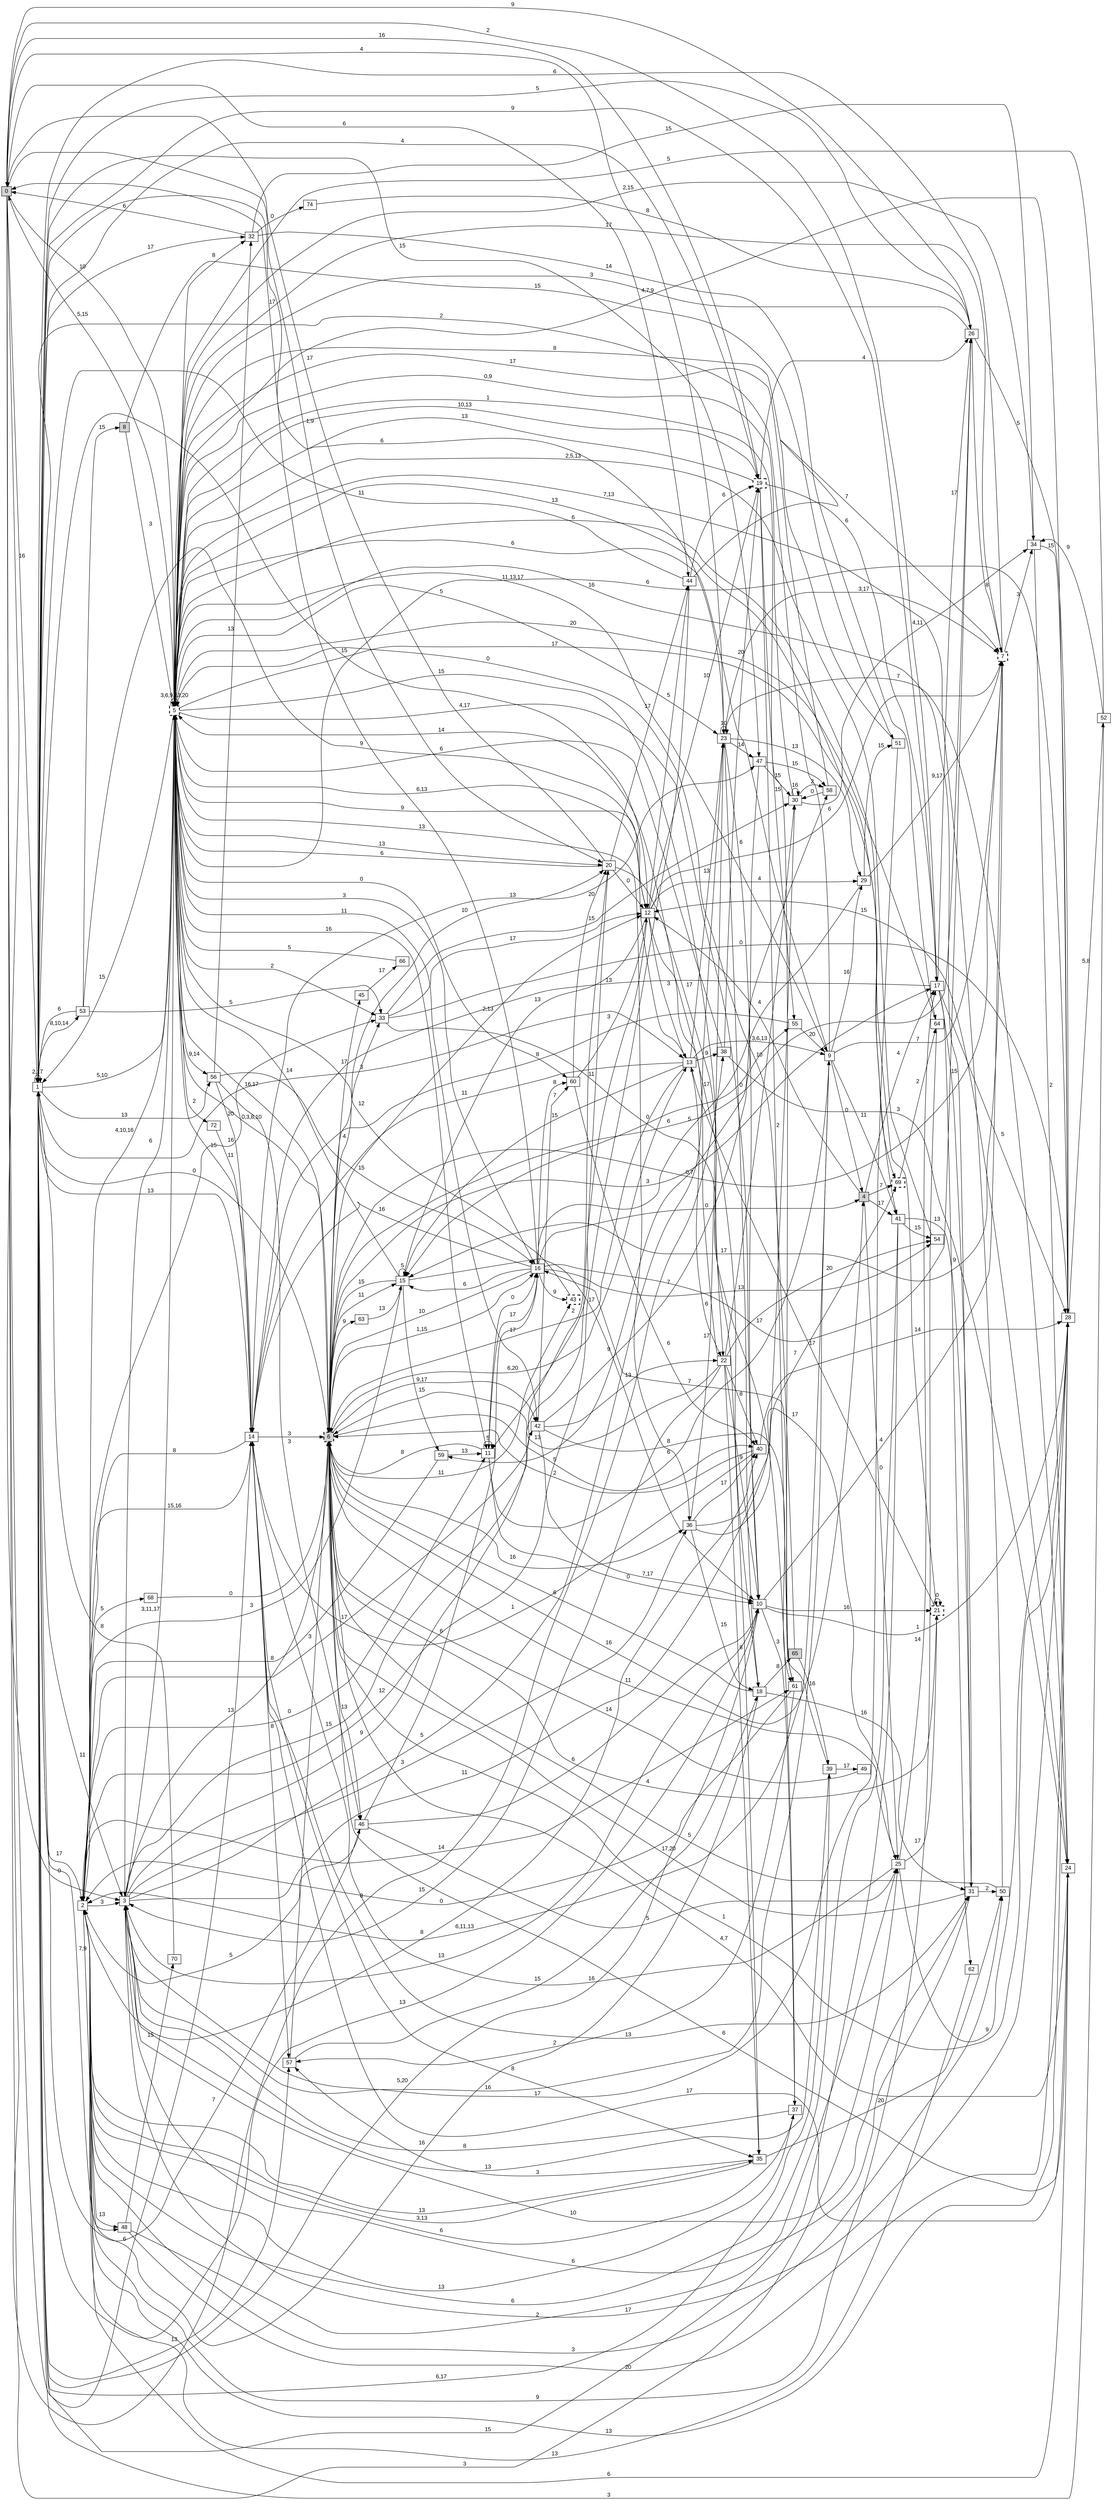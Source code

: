 digraph "NDFA" {
  rankdir=LR
  node [shape=box width=0.1 height=0.1 fontname=Arial]
  edge [fontname=Arial]
/* Estados */
 s0 [label="0" style="filled"] /* I:1 F:0 D:0 */
 s1 [label="1" ] /* I:0 F:0 D:0 */
 s2 [label="2" ] /* I:0 F:0 D:0 */
 s3 [label="3" ] /* I:0 F:0 D:0 */
 s4 [label="4" style="filled"] /* I:1 F:0 D:0 */
 s5 [label="5" style="bold,dashed"] /* I:0 F:1 D:0 */
 s6 [label="6" style="filled,bold,dashed"] /* I:1 F:1 D:0 */
 s7 [label="7" style="bold,dashed"] /* I:0 F:1 D:0 */
 s8 [label="8" style="filled"] /* I:1 F:0 D:0 */
 s9 [label="9" ] /* I:0 F:0 D:0 */
 s10 [label="10" ] /* I:0 F:0 D:0 */
 s11 [label="11" ] /* I:0 F:0 D:0 */
 s12 [label="12" ] /* I:0 F:0 D:0 */
 s13 [label="13" ] /* I:0 F:0 D:0 */
 s14 [label="14" ] /* I:0 F:0 D:0 */
 s15 [label="15" ] /* I:0 F:0 D:0 */
 s16 [label="16" ] /* I:0 F:0 D:0 */
 s17 [label="17" ] /* I:0 F:0 D:0 */
 s18 [label="18" ] /* I:0 F:0 D:0 */
 s19 [label="19" style="bold,dashed"] /* I:0 F:1 D:0 */
 s20 [label="20" ] /* I:0 F:0 D:0 */
 s21 [label="21" style="bold,dashed"] /* I:0 F:1 D:0 */
 s22 [label="22" ] /* I:0 F:0 D:0 */
 s23 [label="23" ] /* I:0 F:0 D:0 */
 s24 [label="24" ] /* I:0 F:0 D:0 */
 s25 [label="25" ] /* I:0 F:0 D:0 */
 s26 [label="26" ] /* I:0 F:0 D:0 */
 s28 [label="28" ] /* I:0 F:0 D:0 */
 s29 [label="29" ] /* I:0 F:0 D:0 */
 s30 [label="30" ] /* I:0 F:0 D:0 */
 s31 [label="31" ] /* I:0 F:0 D:0 */
 s32 [label="32" ] /* I:0 F:0 D:0 */
 s33 [label="33" ] /* I:0 F:0 D:0 */
 s34 [label="34" ] /* I:0 F:0 D:0 */
 s35 [label="35" ] /* I:0 F:0 D:0 */
 s36 [label="36" ] /* I:0 F:0 D:0 */
 s37 [label="37" ] /* I:0 F:0 D:0 */
 s38 [label="38" ] /* I:0 F:0 D:0 */
 s39 [label="39" ] /* I:0 F:0 D:0 */
 s40 [label="40" ] /* I:0 F:0 D:0 */
 s41 [label="41" ] /* I:0 F:0 D:0 */
 s42 [label="42" ] /* I:0 F:0 D:0 */
 s43 [label="43" style="bold,dashed"] /* I:0 F:1 D:0 */
 s44 [label="44" ] /* I:0 F:0 D:0 */
 s45 [label="45" ] /* I:0 F:0 D:0 */
 s46 [label="46" ] /* I:0 F:0 D:0 */
 s47 [label="47" ] /* I:0 F:0 D:0 */
 s48 [label="48" ] /* I:0 F:0 D:0 */
 s49 [label="49" ] /* I:0 F:0 D:0 */
 s50 [label="50" ] /* I:0 F:0 D:0 */
 s51 [label="51" ] /* I:0 F:0 D:0 */
 s52 [label="52" ] /* I:0 F:0 D:0 */
 s53 [label="53" ] /* I:0 F:0 D:0 */
 s54 [label="54" ] /* I:0 F:0 D:0 */
 s55 [label="55" ] /* I:0 F:0 D:0 */
 s56 [label="56" ] /* I:0 F:0 D:0 */
 s57 [label="57" ] /* I:0 F:0 D:0 */
 s58 [label="58" ] /* I:0 F:0 D:0 */
 s59 [label="59" ] /* I:0 F:0 D:0 */
 s60 [label="60" ] /* I:0 F:0 D:0 */
 s61 [label="61" ] /* I:0 F:0 D:0 */
 s62 [label="62" ] /* I:0 F:0 D:0 */
 s63 [label="63" ] /* I:0 F:0 D:0 */
 s64 [label="64" ] /* I:0 F:0 D:0 */
 s65 [label="65" style="filled"] /* I:1 F:0 D:0 */
 s66 [label="66" ] /* I:0 F:0 D:0 */
 s68 [label="68" ] /* I:0 F:0 D:0 */
 s69 [label="69" style="bold,dashed"] /* I:0 F:1 D:0 */
 s70 [label="70" ] /* I:0 F:0 D:0 */
 s72 [label="72" ] /* I:0 F:0 D:0 */
 s74 [label="74" ] /* I:0 F:0 D:0 */
/* Transiciones */
  s0 -> s1 [label="16"]
  s0 -> s3 [label="0"]
  s0 -> s5 [label="10"]
  s0 -> s14 [label="6"]
  s0 -> s17 [label="2"]
  s0 -> s19 [label="16"]
  s0 -> s20 [label="1,9"]
  s0 -> s23 [label="4"]
  s0 -> s25 [label="3"]
  s0 -> s38 [label="8"]
  s0 -> s44 [label="6"]
  s1 -> s1 [label="2,17"]
  s1 -> s2 [label="17"]
  s1 -> s3 [label="11"]
  s1 -> s5 [label="5,10"]
  s1 -> s10 [label="5,20"]
  s1 -> s12 [label="15"]
  s1 -> s13 [label="3"]
  s1 -> s14 [label="13"]
  s1 -> s17 [label="9"]
  s1 -> s23 [label="6"]
  s1 -> s26 [label="5"]
  s1 -> s32 [label="17"]
  s1 -> s39 [label="6,17"]
  s1 -> s46 [label="7"]
  s1 -> s47 [label="15"]
  s1 -> s48 [label="7,9"]
  s1 -> s53 [label="8,10,14"]
  s1 -> s56 [label="13"]
  s1 -> s57 [label="13"]
  s2 -> s3 [label="3"]
  s2 -> s5 [label="4,10,16"]
  s2 -> s11 [label="0"]
  s2 -> s14 [label="15,16"]
  s2 -> s28 [label="13"]
  s2 -> s33 [label="16"]
  s2 -> s35 [label="13"]
  s2 -> s37 [label="6"]
  s2 -> s40 [label="8"]
  s2 -> s48 [label="13"]
  s2 -> s50 [label="3"]
  s2 -> s61 [label="14"]
  s2 -> s68 [label="5"]
  s3 -> s5 [label="3,11,17"]
  s3 -> s6 [label="13"]
  s3 -> s20 [label="9"]
  s3 -> s23 [label="5"]
  s3 -> s30 [label="11"]
  s3 -> s31 [label="10"]
  s3 -> s36 [label="3"]
  s3 -> s42 [label="15"]
  s4 -> s12 [label="4"]
  s4 -> s17 [label="4"]
  s4 -> s25 [label="0"]
  s4 -> s41 [label="17"]
  s4 -> s69 [label="7"]
  s5 -> s0 [label="5,15"]
  s5 -> s1 [label="15"]
  s5 -> s3 [label="6"]
  s5 -> s5 [label="3,6,9,13,20"]
  s5 -> s6 [label="16,17"]
  s5 -> s9 [label="11,13,17"]
  s5 -> s10 [label="4,17"]
  s5 -> s11 [label="16"]
  s5 -> s12 [label="9"]
  s5 -> s13 [label="6,13"]
  s5 -> s16 [label="3"]
  s5 -> s19 [label="10,13"]
  s5 -> s20 [label="13"]
  s5 -> s21 [label="6"]
  s5 -> s22 [label="15"]
  s5 -> s23 [label="5"]
  s5 -> s28 [label="6"]
  s5 -> s32 [label="8"]
  s5 -> s33 [label="2"]
  s5 -> s36 [label="13"]
  s5 -> s41 [label="13"]
  s5 -> s42 [label="11"]
  s5 -> s56 [label="9,14"]
  s5 -> s60 [label="0"]
  s5 -> s69 [label="17"]
  s5 -> s72 [label="2"]
  s6 -> s1 [label="0"]
  s6 -> s4 [label="16"]
  s6 -> s5 [label="0,3,8,10"]
  s6 -> s7 [label="0,7"]
  s6 -> s12 [label="2,13"]
  s6 -> s13 [label="6,20"]
  s6 -> s15 [label="11"]
  s6 -> s16 [label="1,15"]
  s6 -> s17 [label="3"]
  s6 -> s20 [label="10"]
  s6 -> s21 [label="4"]
  s6 -> s24 [label="6"]
  s6 -> s28 [label="1"]
  s6 -> s33 [label="4"]
  s6 -> s36 [label="16"]
  s6 -> s40 [label="5"]
  s6 -> s42 [label="9,17"]
  s6 -> s43 [label="11"]
  s6 -> s45 [label="17"]
  s6 -> s46 [label="13"]
  s6 -> s63 [label="9"]
  s7 -> s1 [label="6"]
  s7 -> s5 [label="17"]
  s7 -> s15 [label="17"]
  s7 -> s34 [label="3"]
  s8 -> s5 [label="3"]
  s8 -> s51 [label="15"]
  s9 -> s1 [label="2"]
  s9 -> s2 [label="6,11,13"]
  s9 -> s3 [label="16"]
  s9 -> s4 [label="0"]
  s9 -> s5 [label="6"]
  s9 -> s7 [label="7"]
  s9 -> s29 [label="16"]
  s9 -> s41 [label="11"]
  s10 -> s1 [label="13"]
  s10 -> s3 [label="13"]
  s10 -> s7 [label="4"]
  s10 -> s21 [label="16"]
  s10 -> s28 [label="1"]
  s10 -> s37 [label="3"]
  s11 -> s6 [label="8"]
  s11 -> s9 [label="6"]
  s11 -> s10 [label="0"]
  s11 -> s11 [label="5"]
  s11 -> s16 [label="0"]
  s12 -> s7 [label="6"]
  s12 -> s11 [label="2"]
  s12 -> s13 [label="3"]
  s12 -> s15 [label="13"]
  s12 -> s18 [label="17"]
  s12 -> s19 [label="10"]
  s12 -> s29 [label="4"]
  s12 -> s44 [label="5"]
  s13 -> s6 [label="17"]
  s13 -> s9 [label="3,6,13"]
  s13 -> s14 [label="11"]
  s13 -> s15 [label="15"]
  s13 -> s22 [label="6"]
  s13 -> s23 [label="13"]
  s13 -> s38 [label="9"]
  s14 -> s2 [label="8"]
  s14 -> s5 [label="15"]
  s14 -> s6 [label="3"]
  s14 -> s31 [label="13"]
  s14 -> s35 [label="8"]
  s14 -> s47 [label="13"]
  s14 -> s57 [label="8"]
  s15 -> s2 [label="3"]
  s15 -> s5 [label="14"]
  s15 -> s6 [label="15"]
  s15 -> s10 [label="17"]
  s15 -> s15 [label="5"]
  s15 -> s59 [label="15"]
  s16 -> s0 [label="17"]
  s16 -> s4 [label="0"]
  s16 -> s6 [label="10"]
  s16 -> s11 [label="17"]
  s16 -> s14 [label="16"]
  s16 -> s15 [label="6"]
  s16 -> s26 [label="17"]
  s16 -> s43 [label="9"]
  s16 -> s54 [label="13"]
  s16 -> s58 [label="5"]
  s16 -> s60 [label="8"]
  s17 -> s14 [label="13"]
  s17 -> s26 [label="17"]
  s17 -> s28 [label="5"]
  s17 -> s31 [label="15"]
  s17 -> s62 [label="9"]
  s18 -> s2 [label="16"]
  s18 -> s6 [label="6"]
  s18 -> s31 [label="16"]
  s18 -> s65 [label="8"]
  s19 -> s1 [label="4"]
  s19 -> s5 [label="13"]
  s19 -> s17 [label="6"]
  s19 -> s26 [label="4"]
  s19 -> s55 [label="15"]
  s19 -> s61 [label="2"]
  s20 -> s0 [label="17"]
  s20 -> s2 [label="17"]
  s20 -> s5 [label="6"]
  s20 -> s12 [label="0"]
  s20 -> s35 [label="17"]
  s20 -> s44 [label="17"]
  s21 -> s13 [label="17"]
  s21 -> s21 [label="0"]
  s22 -> s3 [label="15"]
  s22 -> s5 [label="14"]
  s22 -> s6 [label="13"]
  s22 -> s10 [label="9"]
  s22 -> s30 [label="10"]
  s22 -> s35 [label="8"]
  s22 -> s40 [label="8"]
  s22 -> s54 [label="20"]
  s23 -> s7 [label="3,17"]
  s23 -> s10 [label="6"]
  s23 -> s18 [label="0"]
  s23 -> s23 [label="10"]
  s23 -> s24 [label="7"]
  s23 -> s29 [label="13"]
  s23 -> s47 [label="14"]
  s24 -> s2 [label="6"]
  s24 -> s6 [label="4,7"]
  s24 -> s12 [label="15"]
  s24 -> s14 [label="17"]
  s25 -> s6 [label="11"]
  s25 -> s14 [label="16"]
  s25 -> s17 [label="14"]
  s25 -> s21 [label="17"]
  s25 -> s28 [label="9"]
  s26 -> s0 [label="9"]
  s26 -> s5 [label="3"]
  s26 -> s6 [label="6"]
  s26 -> s7 [label="8"]
  s26 -> s28 [label="5"]
  s28 -> s3 [label="17"]
  s28 -> s5 [label="4,7,9"]
  s28 -> s52 [label="5,8"]
  s29 -> s7 [label="9,17"]
  s29 -> s15 [label="0"]
  s29 -> s51 [label="15"]
  s30 -> s5 [label="0,9"]
  s30 -> s30 [label="16"]
  s30 -> s34 [label="4,11"]
  s30 -> s58 [label="2"]
  s31 -> s3 [label="6"]
  s31 -> s5 [label="16"]
  s31 -> s6 [label="17,20"]
  s31 -> s50 [label="2"]
  s32 -> s0 [label="6"]
  s32 -> s34 [label="15"]
  s32 -> s64 [label="14"]
  s32 -> s74 [label="0"]
  s33 -> s12 [label="17"]
  s33 -> s28 [label="0"]
  s33 -> s30 [label="15"]
  s33 -> s37 [label="11"]
  s34 -> s5 [label="2,15"]
  s34 -> s24 [label="2"]
  s34 -> s28 [label="15"]
  s35 -> s2 [label="3,13"]
  s35 -> s50 [label="20"]
  s35 -> s57 [label="3"]
  s36 -> s18 [label="15"]
  s36 -> s23 [label="17"]
  s36 -> s25 [label="17"]
  s36 -> s40 [label="17"]
  s36 -> s69 [label="7"]
  s37 -> s2 [label="13"]
  s37 -> s3 [label="8"]
  s38 -> s5 [label="6"]
  s38 -> s19 [label="20"]
  s38 -> s24 [label="3"]
  s39 -> s3 [label="13"]
  s39 -> s16 [label="7"]
  s39 -> s49 [label="17"]
  s40 -> s6 [label="2"]
  s40 -> s14 [label="1"]
  s40 -> s28 [label="14"]
  s41 -> s1 [label="15"]
  s41 -> s2 [label="6"]
  s41 -> s31 [label="13"]
  s41 -> s54 [label="15"]
  s42 -> s10 [label="7,17"]
  s42 -> s22 [label="13"]
  s42 -> s55 [label="7"]
  s42 -> s60 [label="7"]
  s42 -> s61 [label="8"]
  s43 -> s5 [label="12"]
  s44 -> s1 [label="11"]
  s44 -> s2 [label="12"]
  s44 -> s7 [label="7"]
  s44 -> s19 [label="6"]
  s45 -> s66 [label="17"]
  s46 -> s2 [label="5"]
  s46 -> s10 [label="6"]
  s46 -> s16 [label="6"]
  s46 -> s25 [label="5"]
  s47 -> s30 [label="15"]
  s47 -> s58 [label="15"]
  s47 -> s59 [label="9"]
  s48 -> s25 [label="2"]
  s48 -> s28 [label="20"]
  s48 -> s70 [label="15"]
  s49 -> s6 [label="14"]
  s50 -> s5 [label="7,13"]
  s50 -> s6 [label="5"]
  s51 -> s3 [label="17"]
  s51 -> s5 [label="8"]
  s52 -> s1 [label="3"]
  s52 -> s5 [label="5"]
  s52 -> s34 [label="9"]
  s53 -> s1 [label="6"]
  s53 -> s8 [label="15"]
  s53 -> s12 [label="9"]
  s53 -> s33 [label="5"]
  s54 -> s5 [label="2,5,13"]
  s55 -> s9 [label="20"]
  s55 -> s14 [label="8"]
  s56 -> s14 [label="20"]
  s56 -> s16 [label="15"]
  s56 -> s32 [label="13"]
  s56 -> s46 [label="3"]
  s57 -> s6 [label="3"]
  s57 -> s18 [label="15"]
  s58 -> s5 [label="17"]
  s58 -> s30 [label="0"]
  s59 -> s2 [label="8"]
  s59 -> s11 [label="13"]
  s60 -> s12 [label="3"]
  s60 -> s20 [label="20"]
  s60 -> s40 [label="6"]
  s61 -> s2 [label="0"]
  s61 -> s5 [label="1"]
  s61 -> s57 [label="2"]
  s62 -> s2 [label="13"]
  s63 -> s15 [label="13"]
  s64 -> s2 [label="9"]
  s64 -> s5 [label="20"]
  s65 -> s5 [label="0"]
  s65 -> s39 [label="16"]
  s66 -> s5 [label="5"]
  s68 -> s6 [label="0"]
  s69 -> s64 [label="2"]
  s70 -> s1 [label="8"]
  s72 -> s14 [label="11"]
  s74 -> s26 [label="8"]
}
